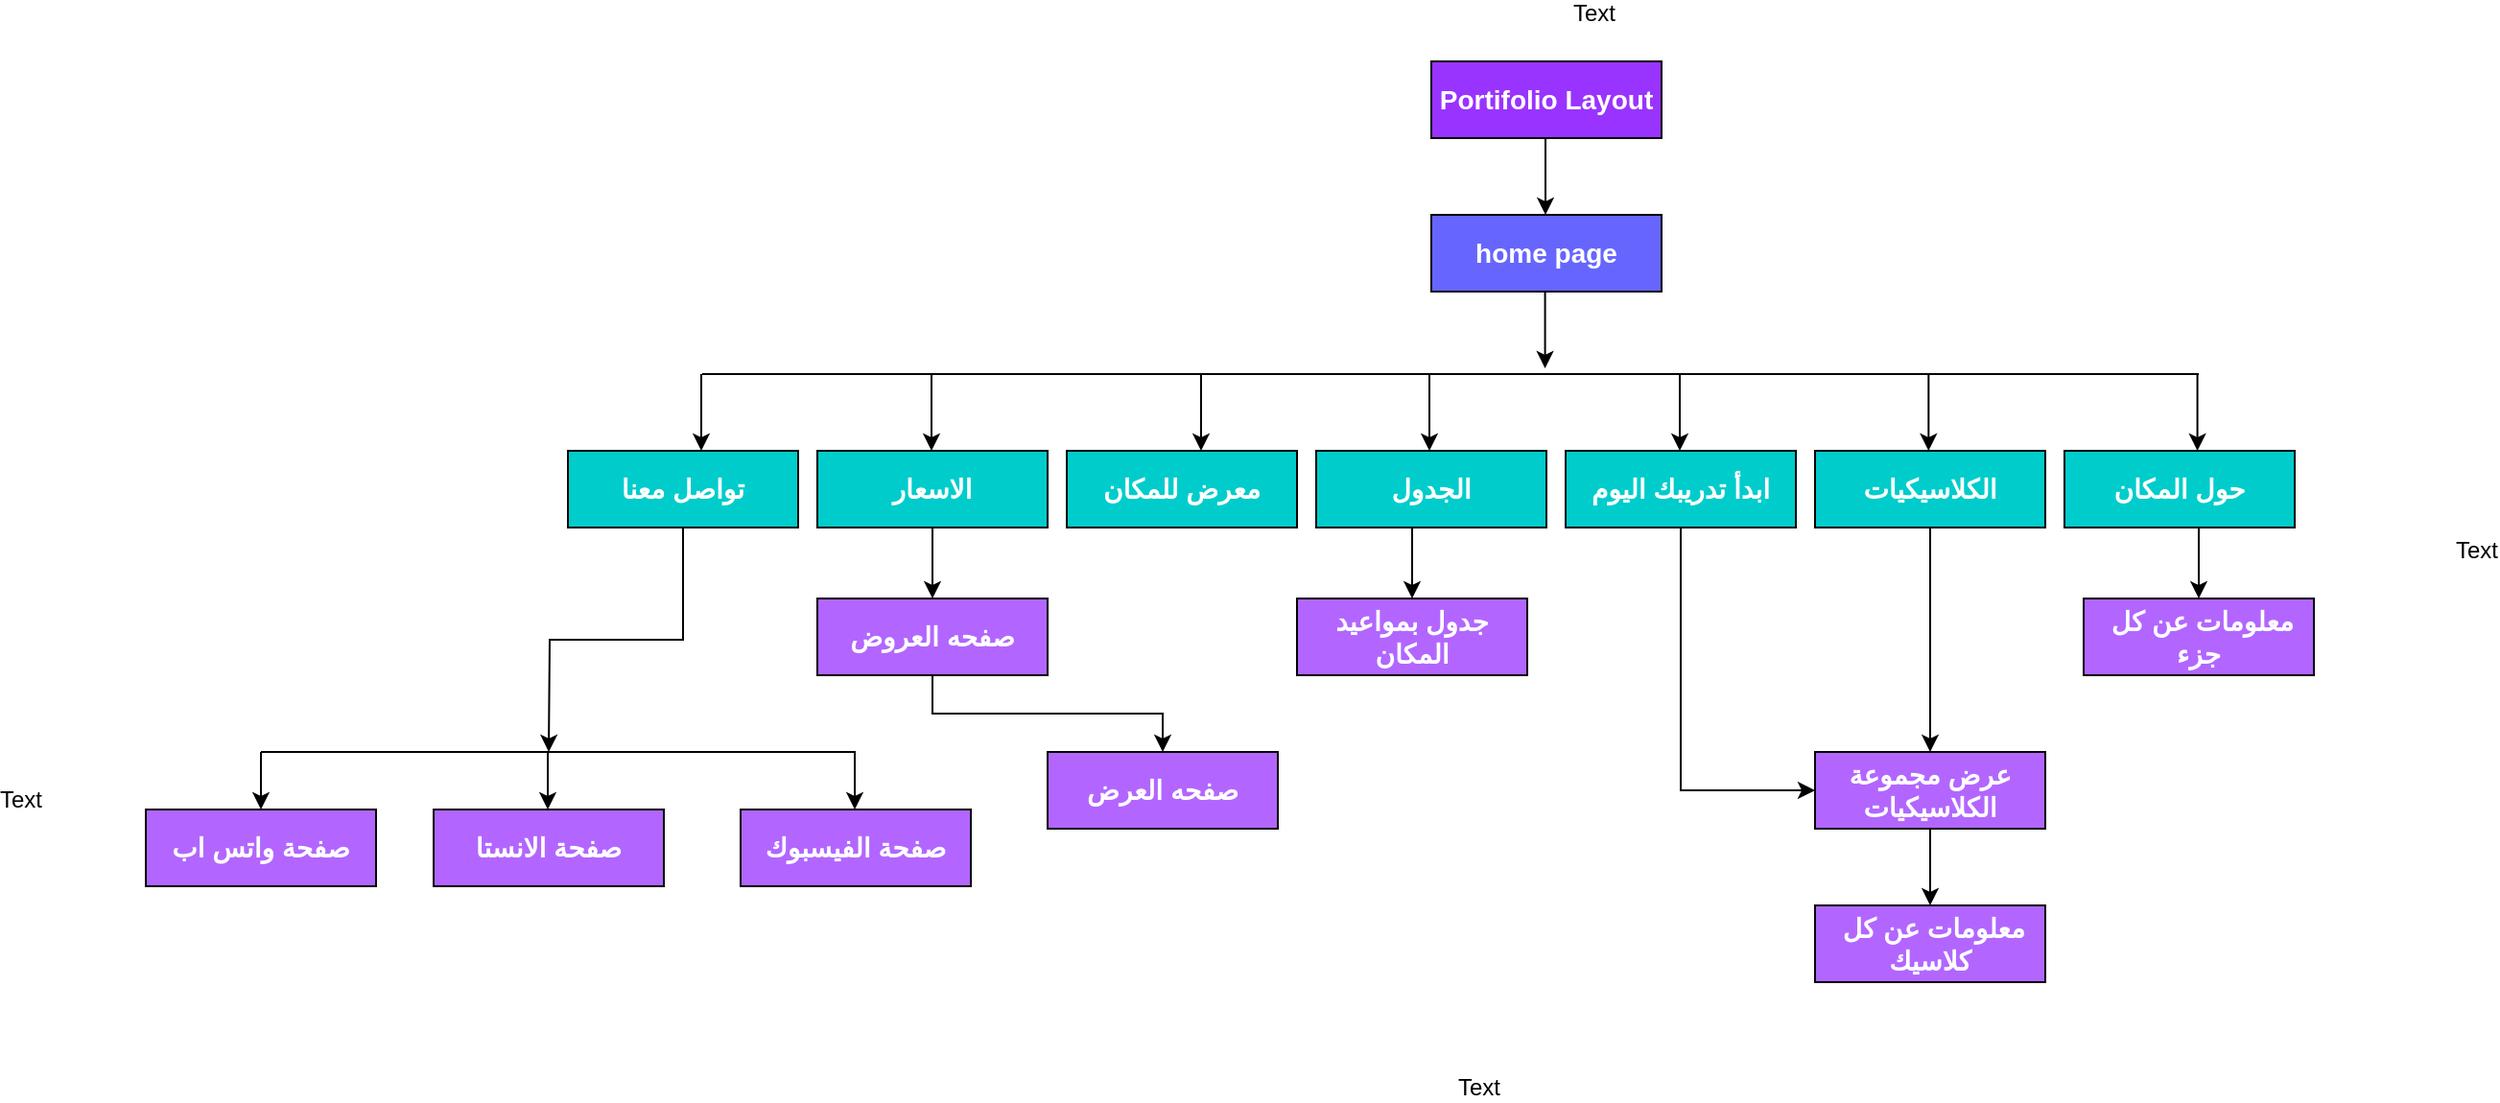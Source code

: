 <mxfile version="12.6.5" type="device"><diagram id="MLV-rDzlHuytcKiEgP1A" name="Page-1"><mxGraphModel dx="1560" dy="720" grid="1" gridSize="10" guides="1" tooltips="1" connect="1" arrows="1" fold="1" page="1" pageScale="1" pageWidth="1100" pageHeight="850" math="0" shadow="0"><root><mxCell id="0"/><mxCell id="1" parent="0"/><mxCell id="DRIwdjTU66Yh4-abOXid-22" style="edgeStyle=orthogonalEdgeStyle;rounded=0;orthogonalLoop=1;jettySize=auto;html=1;exitX=0.5;exitY=1;exitDx=0;exitDy=0;entryX=0.5;entryY=0;entryDx=0;entryDy=0;" parent="1" source="armB2NNcW_g0OMxYt8Ku-2" target="DRIwdjTU66Yh4-abOXid-14" edge="1"><mxGeometry relative="1" as="geometry"/></mxCell><mxCell id="armB2NNcW_g0OMxYt8Ku-2" value="حول المكان" style="rounded=0;whiteSpace=wrap;html=1;fillColor=#00CCCC;fontColor=#FFFFFF;fontStyle=1;fontSize=14;" parent="1" vertex="1"><mxGeometry x="1170" y="243" width="120" height="40" as="geometry"/></mxCell><mxCell id="armB2NNcW_g0OMxYt8Ku-4" value="Portifolio Layout" style="rounded=0;whiteSpace=wrap;html=1;fillColor=#9933FF;fontColor=#FFFFFF;fontStyle=1;fontSize=14;" parent="1" vertex="1"><mxGeometry x="840" y="40" width="120" height="40" as="geometry"/></mxCell><mxCell id="DRIwdjTU66Yh4-abOXid-27" style="edgeStyle=orthogonalEdgeStyle;rounded=0;orthogonalLoop=1;jettySize=auto;html=1;exitX=0.5;exitY=1;exitDx=0;exitDy=0;entryX=0.5;entryY=0;entryDx=0;entryDy=0;" parent="1" source="armB2NNcW_g0OMxYt8Ku-7" target="DRIwdjTU66Yh4-abOXid-26" edge="1"><mxGeometry relative="1" as="geometry"/></mxCell><mxCell id="armB2NNcW_g0OMxYt8Ku-7" value="الاسعار" style="rounded=0;whiteSpace=wrap;html=1;fillColor=#00CCCC;fontColor=#FFFFFF;fontStyle=1;fontSize=14;" parent="1" vertex="1"><mxGeometry x="520" y="243" width="120" height="40" as="geometry"/></mxCell><mxCell id="DRIwdjTU66Yh4-abOXid-9" style="edgeStyle=orthogonalEdgeStyle;rounded=0;orthogonalLoop=1;jettySize=auto;html=1;exitX=0.5;exitY=1;exitDx=0;exitDy=0;entryX=0.5;entryY=0;entryDx=0;entryDy=0;" parent="1" source="armB2NNcW_g0OMxYt8Ku-11" target="DRIwdjTU66Yh4-abOXid-8" edge="1"><mxGeometry relative="1" as="geometry"/></mxCell><mxCell id="armB2NNcW_g0OMxYt8Ku-11" value="الجدول" style="rounded=0;whiteSpace=wrap;html=1;fillColor=#00CCCC;fontColor=#FFFFFF;fontStyle=1;fontSize=14;" parent="1" vertex="1"><mxGeometry x="780" y="243" width="120" height="40" as="geometry"/></mxCell><mxCell id="DRIwdjTU66Yh4-abOXid-39" style="edgeStyle=orthogonalEdgeStyle;rounded=0;orthogonalLoop=1;jettySize=auto;html=1;exitX=0.5;exitY=1;exitDx=0;exitDy=0;" parent="1" source="armB2NNcW_g0OMxYt8Ku-16" edge="1"><mxGeometry relative="1" as="geometry"><mxPoint x="380" y="400" as="targetPoint"/></mxGeometry></mxCell><mxCell id="armB2NNcW_g0OMxYt8Ku-16" value="تواصل معنا" style="rounded=0;whiteSpace=wrap;html=1;fillColor=#00CCCC;fontColor=#FFFFFF;fontStyle=1;fontSize=14;" parent="1" vertex="1"><mxGeometry x="390" y="243" width="120" height="40" as="geometry"/></mxCell><mxCell id="DRIwdjTU66Yh4-abOXid-23" style="edgeStyle=orthogonalEdgeStyle;rounded=0;orthogonalLoop=1;jettySize=auto;html=1;exitX=0.5;exitY=1;exitDx=0;exitDy=0;" parent="1" source="armB2NNcW_g0OMxYt8Ku-17" target="DRIwdjTU66Yh4-abOXid-5" edge="1"><mxGeometry relative="1" as="geometry"/></mxCell><mxCell id="armB2NNcW_g0OMxYt8Ku-17" value="الكلاسيكيات" style="rounded=0;whiteSpace=wrap;html=1;fillColor=#00CCCC;fontColor=#FFFFFF;fontStyle=1;fontSize=14;" parent="1" vertex="1"><mxGeometry x="1040" y="243" width="120" height="40" as="geometry"/></mxCell><mxCell id="armB2NNcW_g0OMxYt8Ku-23" value="" style="endArrow=none;html=1;fontSize=16;" parent="1" edge="1"><mxGeometry width="50" height="50" relative="1" as="geometry"><mxPoint x="460" y="203" as="sourcePoint"/><mxPoint x="1240" y="203" as="targetPoint"/></mxGeometry></mxCell><mxCell id="4LxO4J0yZsfu6iKa0lik-3" value="" style="endArrow=classic;html=1;fontSize=16;" parent="1" edge="1"><mxGeometry width="50" height="50" relative="1" as="geometry"><mxPoint x="899.29" y="160" as="sourcePoint"/><mxPoint x="899.29" y="200" as="targetPoint"/></mxGeometry></mxCell><mxCell id="4LxO4J0yZsfu6iKa0lik-8" value="" style="endArrow=classic;html=1;fontSize=16;" parent="1" edge="1"><mxGeometry width="50" height="50" relative="1" as="geometry"><mxPoint x="720" y="203" as="sourcePoint"/><mxPoint x="720" y="243" as="targetPoint"/></mxGeometry></mxCell><mxCell id="4LxO4J0yZsfu6iKa0lik-9" value="" style="endArrow=classic;html=1;fontSize=16;" parent="1" edge="1"><mxGeometry width="50" height="50" relative="1" as="geometry"><mxPoint x="839.0" y="203" as="sourcePoint"/><mxPoint x="839.0" y="243" as="targetPoint"/></mxGeometry></mxCell><mxCell id="4LxO4J0yZsfu6iKa0lik-10" value="" style="endArrow=classic;html=1;fontSize=16;" parent="1" edge="1"><mxGeometry width="50" height="50" relative="1" as="geometry"><mxPoint x="969.5" y="203" as="sourcePoint"/><mxPoint x="969.5" y="243" as="targetPoint"/></mxGeometry></mxCell><mxCell id="4LxO4J0yZsfu6iKa0lik-11" value="" style="endArrow=classic;html=1;fontSize=16;" parent="1" edge="1"><mxGeometry width="50" height="50" relative="1" as="geometry"><mxPoint x="1099.17" y="203" as="sourcePoint"/><mxPoint x="1099.17" y="243" as="targetPoint"/></mxGeometry></mxCell><mxCell id="4LxO4J0yZsfu6iKa0lik-12" value="" style="endArrow=classic;html=1;fontSize=16;" parent="1" edge="1"><mxGeometry width="50" height="50" relative="1" as="geometry"><mxPoint x="1239.29" y="203" as="sourcePoint"/><mxPoint x="1239.29" y="243" as="targetPoint"/></mxGeometry></mxCell><mxCell id="DRIwdjTU66Yh4-abOXid-3" value="home page" style="rounded=0;whiteSpace=wrap;html=1;fillColor=#6666FF;fontColor=#FFFFFF;fontStyle=1;fontSize=14;" parent="1" vertex="1"><mxGeometry x="840" y="120" width="120" height="40" as="geometry"/></mxCell><mxCell id="DRIwdjTU66Yh4-abOXid-4" value="" style="endArrow=classic;html=1;fontSize=16;" parent="1" edge="1"><mxGeometry width="50" height="50" relative="1" as="geometry"><mxPoint x="899.5" y="80" as="sourcePoint"/><mxPoint x="899.5" y="120" as="targetPoint"/></mxGeometry></mxCell><mxCell id="DRIwdjTU66Yh4-abOXid-13" style="edgeStyle=orthogonalEdgeStyle;rounded=0;orthogonalLoop=1;jettySize=auto;html=1;exitX=0.5;exitY=1;exitDx=0;exitDy=0;entryX=0.5;entryY=0;entryDx=0;entryDy=0;" parent="1" source="DRIwdjTU66Yh4-abOXid-5" target="DRIwdjTU66Yh4-abOXid-12" edge="1"><mxGeometry relative="1" as="geometry"/></mxCell><mxCell id="DRIwdjTU66Yh4-abOXid-5" value="عرض مجموعة الكلاسيكيات" style="rounded=0;whiteSpace=wrap;html=1;fillColor=#B266FF;fontColor=#FFFFFF;fontStyle=1;fontSize=14;" parent="1" vertex="1"><mxGeometry x="1040" y="400" width="120" height="40" as="geometry"/></mxCell><mxCell id="DRIwdjTU66Yh4-abOXid-8" value="جدول بمواعيد المكان" style="rounded=0;whiteSpace=wrap;html=1;fillColor=#B266FF;fontColor=#FFFFFF;fontStyle=1;fontSize=14;" parent="1" vertex="1"><mxGeometry x="770" y="320" width="120" height="40" as="geometry"/></mxCell><mxCell id="DRIwdjTU66Yh4-abOXid-12" value="&amp;nbsp;معلومات عن كل كلاسيك" style="rounded=0;whiteSpace=wrap;html=1;fillColor=#B266FF;fontColor=#FFFFFF;fontStyle=1;fontSize=14;" parent="1" vertex="1"><mxGeometry x="1040" y="480" width="120" height="40" as="geometry"/></mxCell><mxCell id="DRIwdjTU66Yh4-abOXid-14" value="&amp;nbsp;معلومات عن كل جزء" style="rounded=0;whiteSpace=wrap;html=1;fillColor=#B266FF;fontColor=#FFFFFF;fontStyle=1;fontSize=14;" parent="1" vertex="1"><mxGeometry x="1180" y="320" width="120" height="40" as="geometry"/></mxCell><mxCell id="DRIwdjTU66Yh4-abOXid-45" style="edgeStyle=orthogonalEdgeStyle;rounded=0;orthogonalLoop=1;jettySize=auto;html=1;exitX=0.5;exitY=1;exitDx=0;exitDy=0;entryX=0;entryY=0.5;entryDx=0;entryDy=0;" parent="1" source="DRIwdjTU66Yh4-abOXid-16" target="DRIwdjTU66Yh4-abOXid-5" edge="1"><mxGeometry relative="1" as="geometry"/></mxCell><mxCell id="DRIwdjTU66Yh4-abOXid-16" value="ابدأ تدريبك اليوم" style="rounded=0;whiteSpace=wrap;html=1;fillColor=#00CCCC;fontColor=#FFFFFF;fontStyle=1;fontSize=14;" parent="1" vertex="1"><mxGeometry x="910" y="243" width="120" height="40" as="geometry"/></mxCell><mxCell id="DRIwdjTU66Yh4-abOXid-19" value="" style="endArrow=classic;html=1;fontSize=16;" parent="1" edge="1"><mxGeometry width="50" height="50" relative="1" as="geometry"><mxPoint x="459.5" y="203" as="sourcePoint"/><mxPoint x="459.5" y="243" as="targetPoint"/></mxGeometry></mxCell><mxCell id="DRIwdjTU66Yh4-abOXid-25" value="معرض للمكان" style="rounded=0;whiteSpace=wrap;html=1;fillColor=#00CCCC;fontColor=#FFFFFF;fontStyle=1;fontSize=14;" parent="1" vertex="1"><mxGeometry x="650" y="243" width="120" height="40" as="geometry"/></mxCell><mxCell id="DRIwdjTU66Yh4-abOXid-47" style="edgeStyle=orthogonalEdgeStyle;rounded=0;orthogonalLoop=1;jettySize=auto;html=1;exitX=0.5;exitY=1;exitDx=0;exitDy=0;entryX=0.5;entryY=0;entryDx=0;entryDy=0;" parent="1" source="DRIwdjTU66Yh4-abOXid-26" target="DRIwdjTU66Yh4-abOXid-46" edge="1"><mxGeometry relative="1" as="geometry"/></mxCell><mxCell id="DRIwdjTU66Yh4-abOXid-26" value="صفحه العروض" style="rounded=0;whiteSpace=wrap;html=1;fillColor=#B266FF;fontColor=#FFFFFF;fontStyle=1;fontSize=14;" parent="1" vertex="1"><mxGeometry x="520" y="320" width="120" height="40" as="geometry"/></mxCell><mxCell id="DRIwdjTU66Yh4-abOXid-31" value="" style="endArrow=classic;html=1;fontSize=16;" parent="1" edge="1"><mxGeometry width="50" height="50" relative="1" as="geometry"><mxPoint x="579.5" y="203" as="sourcePoint"/><mxPoint x="579.5" y="243" as="targetPoint"/></mxGeometry></mxCell><mxCell id="DRIwdjTU66Yh4-abOXid-32" value="صفحة الفيسبوك" style="rounded=0;whiteSpace=wrap;html=1;fillColor=#B266FF;fontColor=#FFFFFF;fontStyle=1;fontSize=14;" parent="1" vertex="1"><mxGeometry x="480" y="430" width="120" height="40" as="geometry"/></mxCell><mxCell id="DRIwdjTU66Yh4-abOXid-33" value="صفحة الانستا" style="rounded=0;whiteSpace=wrap;html=1;fillColor=#B266FF;fontColor=#FFFFFF;fontStyle=1;fontSize=14;" parent="1" vertex="1"><mxGeometry x="320" y="430" width="120" height="40" as="geometry"/></mxCell><mxCell id="DRIwdjTU66Yh4-abOXid-34" value="صفحة واتس اب" style="rounded=0;whiteSpace=wrap;html=1;fillColor=#B266FF;fontColor=#FFFFFF;fontStyle=1;fontSize=14;" parent="1" vertex="1"><mxGeometry x="170" y="430" width="120" height="40" as="geometry"/></mxCell><mxCell id="DRIwdjTU66Yh4-abOXid-38" value="" style="endArrow=none;html=1;" parent="1" edge="1"><mxGeometry width="50" height="50" relative="1" as="geometry"><mxPoint x="230" y="400" as="sourcePoint"/><mxPoint x="540" y="400" as="targetPoint"/></mxGeometry></mxCell><mxCell id="DRIwdjTU66Yh4-abOXid-40" value="" style="endArrow=classic;html=1;" parent="1" edge="1"><mxGeometry width="50" height="50" relative="1" as="geometry"><mxPoint x="230" y="400" as="sourcePoint"/><mxPoint x="230" y="430" as="targetPoint"/></mxGeometry></mxCell><mxCell id="DRIwdjTU66Yh4-abOXid-43" value="" style="endArrow=classic;html=1;" parent="1" edge="1"><mxGeometry width="50" height="50" relative="1" as="geometry"><mxPoint x="539.5" y="400" as="sourcePoint"/><mxPoint x="539.5" y="430" as="targetPoint"/></mxGeometry></mxCell><mxCell id="DRIwdjTU66Yh4-abOXid-44" value="" style="endArrow=classic;html=1;" parent="1" edge="1"><mxGeometry width="50" height="50" relative="1" as="geometry"><mxPoint x="379.5" y="400" as="sourcePoint"/><mxPoint x="379.5" y="430" as="targetPoint"/></mxGeometry></mxCell><mxCell id="DRIwdjTU66Yh4-abOXid-46" value="صفحه العرض" style="rounded=0;whiteSpace=wrap;html=1;fillColor=#B266FF;fontColor=#FFFFFF;fontStyle=1;fontSize=14;" parent="1" vertex="1"><mxGeometry x="640" y="400" width="120" height="40" as="geometry"/></mxCell><mxCell id="bpmX0DK9QOpdT4HwMwFQ-1" value="Text" style="text;html=1;strokeColor=none;fillColor=none;align=center;verticalAlign=middle;whiteSpace=wrap;rounded=0;" vertex="1" parent="1"><mxGeometry x="860" y="570" width="10" height="10" as="geometry"/></mxCell><mxCell id="bpmX0DK9QOpdT4HwMwFQ-2" value="Text" style="text;html=1;strokeColor=none;fillColor=none;align=center;verticalAlign=middle;whiteSpace=wrap;rounded=0;" vertex="1" parent="1"><mxGeometry x="920" y="10" width="10" height="10" as="geometry"/></mxCell><mxCell id="bpmX0DK9QOpdT4HwMwFQ-3" value="Text" style="text;html=1;strokeColor=none;fillColor=none;align=center;verticalAlign=middle;whiteSpace=wrap;rounded=0;" vertex="1" parent="1"><mxGeometry x="1380" y="290" width="10" height="10" as="geometry"/></mxCell><mxCell id="bpmX0DK9QOpdT4HwMwFQ-8" value="Text" style="text;html=1;strokeColor=none;fillColor=none;align=center;verticalAlign=middle;whiteSpace=wrap;rounded=0;" vertex="1" parent="1"><mxGeometry x="100" y="420" width="10" height="10" as="geometry"/></mxCell></root></mxGraphModel></diagram></mxfile>
